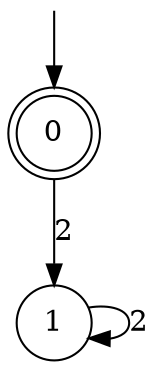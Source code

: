 digraph g {

	s0 [shape="doublecircle" label="0"];
	s1 [shape="circle" label="1"];
	s0 -> s1 [label="2"];
	s1 -> s1 [label="2"];

__start0 [label="" shape="none" width="0" height="0"];
__start0 -> s0;

}
